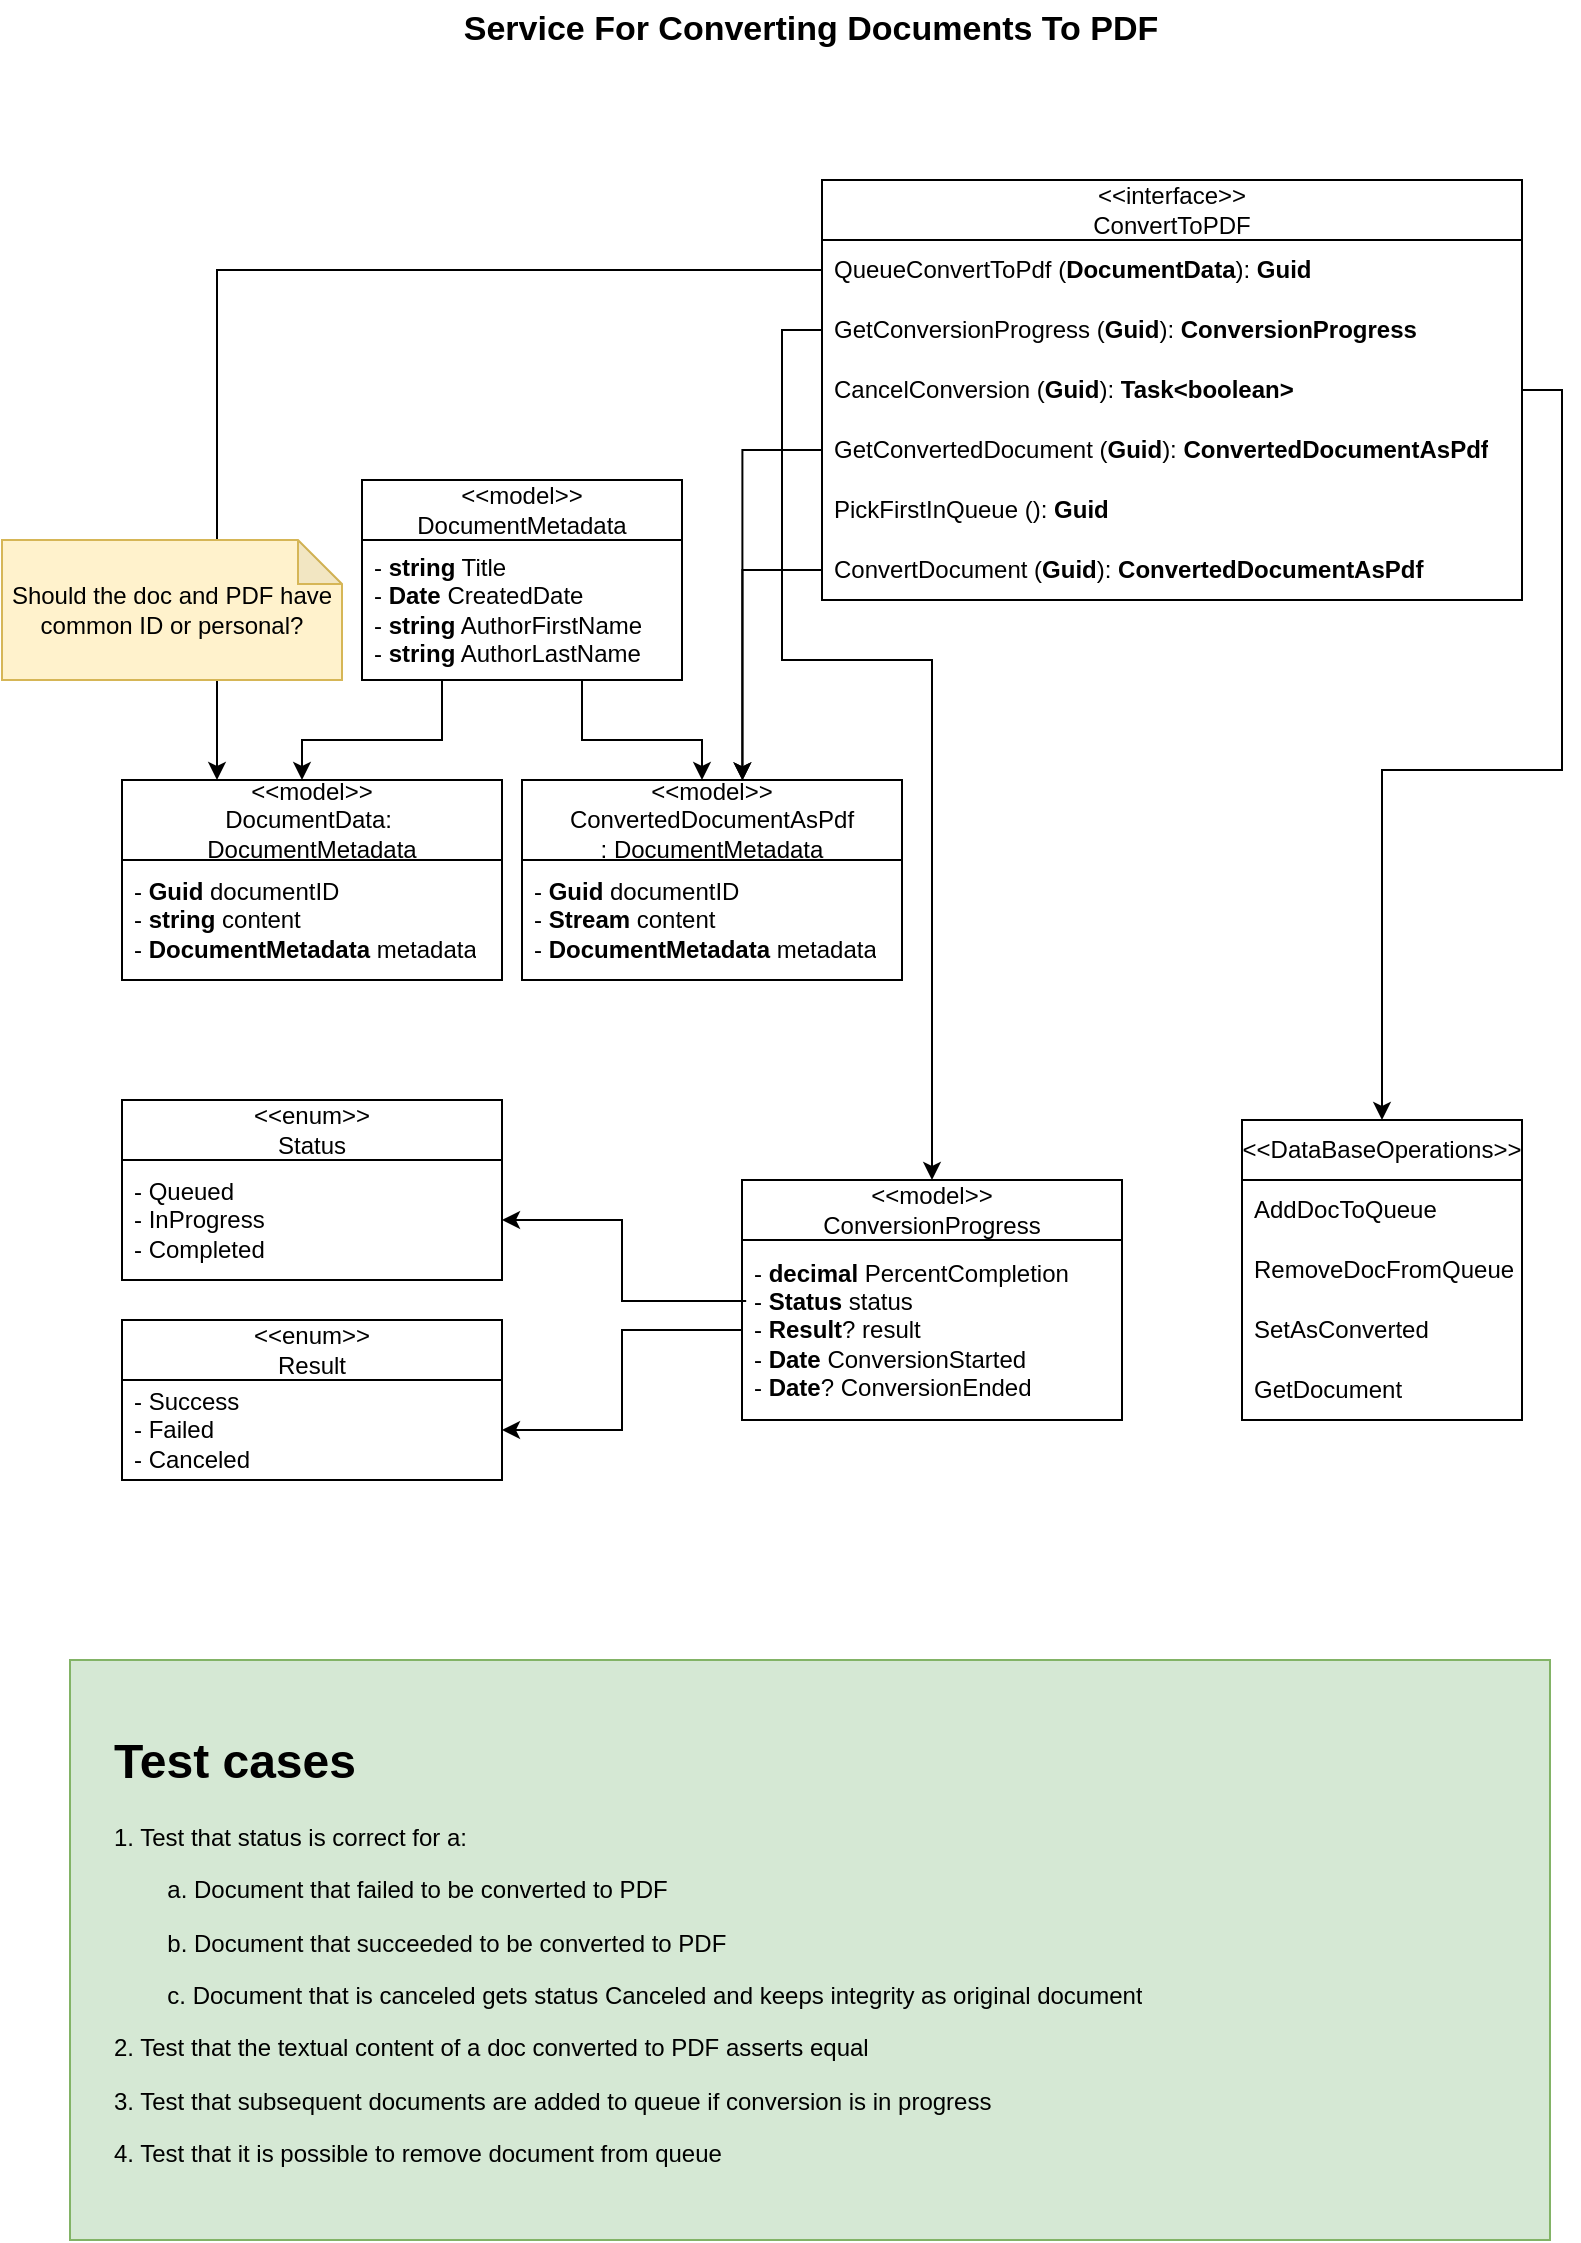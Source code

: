 <mxfile version="24.7.16">
  <diagram name="Page-1" id="3flFgjHRNipA20K3kDpv">
    <mxGraphModel dx="1283" dy="856" grid="1" gridSize="10" guides="1" tooltips="1" connect="1" arrows="1" fold="1" page="1" pageScale="1" pageWidth="827" pageHeight="1169" math="0" shadow="0">
      <root>
        <mxCell id="0" />
        <mxCell id="1" parent="0" />
        <mxCell id="WEo-UJVrCRbUxOVBPFSD-1" value="&amp;lt;&amp;lt;model&amp;gt;&amp;gt;&lt;div&gt;&lt;span style=&quot;text-align: left;&quot;&gt;DocumentData:&amp;nbsp;&lt;/span&gt;&lt;/div&gt;&lt;div&gt;&lt;span style=&quot;text-align: left; background-color: initial;&quot;&gt;DocumentMetadata&lt;/span&gt;&lt;br&gt;&lt;/div&gt;" style="swimlane;fontStyle=0;childLayout=stackLayout;horizontal=1;startSize=40;horizontalStack=0;resizeParent=1;resizeParentMax=0;resizeLast=0;collapsible=1;marginBottom=0;whiteSpace=wrap;html=1;" vertex="1" parent="1">
          <mxGeometry x="70" y="420" width="190" height="100" as="geometry" />
        </mxCell>
        <mxCell id="WEo-UJVrCRbUxOVBPFSD-2" value="&lt;div&gt;- &lt;b&gt;Guid&lt;/b&gt; documentID&lt;/div&gt;- &lt;b&gt;string&lt;/b&gt; content&lt;div&gt;- &lt;b&gt;DocumentMetadata&lt;/b&gt; metadata&lt;/div&gt;" style="text;strokeColor=none;fillColor=none;align=left;verticalAlign=middle;spacingLeft=4;spacingRight=4;overflow=hidden;points=[[0,0.5],[1,0.5]];portConstraint=eastwest;rotatable=0;whiteSpace=wrap;html=1;" vertex="1" parent="WEo-UJVrCRbUxOVBPFSD-1">
          <mxGeometry y="40" width="190" height="60" as="geometry" />
        </mxCell>
        <mxCell id="WEo-UJVrCRbUxOVBPFSD-5" value="&amp;lt;&amp;lt;interface&amp;gt;&amp;gt;&lt;div&gt;ConvertToPDF&lt;/div&gt;" style="swimlane;fontStyle=0;childLayout=stackLayout;horizontal=1;startSize=30;horizontalStack=0;resizeParent=1;resizeParentMax=0;resizeLast=0;collapsible=1;marginBottom=0;whiteSpace=wrap;html=1;" vertex="1" parent="1">
          <mxGeometry x="420" y="120" width="350" height="210" as="geometry" />
        </mxCell>
        <mxCell id="WEo-UJVrCRbUxOVBPFSD-6" value="QueueConvertToPdf (&lt;b&gt;DocumentData&lt;/b&gt;): &lt;b&gt;Guid&lt;/b&gt;" style="text;strokeColor=none;fillColor=none;align=left;verticalAlign=middle;spacingLeft=4;spacingRight=4;overflow=hidden;points=[[0,0.5],[1,0.5]];portConstraint=eastwest;rotatable=0;whiteSpace=wrap;html=1;" vertex="1" parent="WEo-UJVrCRbUxOVBPFSD-5">
          <mxGeometry y="30" width="350" height="30" as="geometry" />
        </mxCell>
        <mxCell id="WEo-UJVrCRbUxOVBPFSD-7" value="GetConversionProgress (&lt;b&gt;Guid&lt;/b&gt;): &lt;b&gt;ConversionProgress&lt;/b&gt;" style="text;strokeColor=none;fillColor=none;align=left;verticalAlign=middle;spacingLeft=4;spacingRight=4;overflow=hidden;points=[[0,0.5],[1,0.5]];portConstraint=eastwest;rotatable=0;whiteSpace=wrap;html=1;" vertex="1" parent="WEo-UJVrCRbUxOVBPFSD-5">
          <mxGeometry y="60" width="350" height="30" as="geometry" />
        </mxCell>
        <mxCell id="WEo-UJVrCRbUxOVBPFSD-8" value="CancelConversion (&lt;b&gt;Guid&lt;/b&gt;): &lt;b&gt;Task&amp;lt;boolean&amp;gt;&lt;/b&gt;" style="text;strokeColor=none;fillColor=none;align=left;verticalAlign=middle;spacingLeft=4;spacingRight=4;overflow=hidden;points=[[0,0.5],[1,0.5]];portConstraint=eastwest;rotatable=0;whiteSpace=wrap;html=1;" vertex="1" parent="WEo-UJVrCRbUxOVBPFSD-5">
          <mxGeometry y="90" width="350" height="30" as="geometry" />
        </mxCell>
        <mxCell id="WEo-UJVrCRbUxOVBPFSD-23" value="GetConvertedDocument (&lt;b&gt;Guid&lt;/b&gt;): &lt;b&gt;ConvertedDocumentAsPdf&lt;/b&gt;" style="text;strokeColor=none;fillColor=none;align=left;verticalAlign=middle;spacingLeft=4;spacingRight=4;overflow=hidden;points=[[0,0.5],[1,0.5]];portConstraint=eastwest;rotatable=0;whiteSpace=wrap;html=1;" vertex="1" parent="WEo-UJVrCRbUxOVBPFSD-5">
          <mxGeometry y="120" width="350" height="30" as="geometry" />
        </mxCell>
        <mxCell id="WEo-UJVrCRbUxOVBPFSD-45" value="PickFirstInQueue (): &lt;b&gt;Guid&lt;/b&gt;" style="text;strokeColor=none;fillColor=none;align=left;verticalAlign=middle;spacingLeft=4;spacingRight=4;overflow=hidden;points=[[0,0.5],[1,0.5]];portConstraint=eastwest;rotatable=0;whiteSpace=wrap;html=1;" vertex="1" parent="WEo-UJVrCRbUxOVBPFSD-5">
          <mxGeometry y="150" width="350" height="30" as="geometry" />
        </mxCell>
        <mxCell id="WEo-UJVrCRbUxOVBPFSD-46" value="ConvertDocument (&lt;b&gt;Guid&lt;/b&gt;): &lt;b&gt;ConvertedDocumentAsPdf&lt;/b&gt;" style="text;strokeColor=none;fillColor=none;align=left;verticalAlign=middle;spacingLeft=4;spacingRight=4;overflow=hidden;points=[[0,0.5],[1,0.5]];portConstraint=eastwest;rotatable=0;whiteSpace=wrap;html=1;" vertex="1" parent="WEo-UJVrCRbUxOVBPFSD-5">
          <mxGeometry y="180" width="350" height="30" as="geometry" />
        </mxCell>
        <mxCell id="WEo-UJVrCRbUxOVBPFSD-9" value="&lt;b&gt;&lt;font style=&quot;font-size: 17px;&quot;&gt;Service For Converting Documents To PDF&lt;/font&gt;&lt;/b&gt;" style="text;html=1;align=center;verticalAlign=middle;resizable=0;points=[];autosize=1;strokeColor=none;fillColor=none;" vertex="1" parent="1">
          <mxGeometry x="229" y="30" width="370" height="30" as="geometry" />
        </mxCell>
        <mxCell id="WEo-UJVrCRbUxOVBPFSD-10" value="&amp;lt;&amp;lt;model&amp;gt;&amp;gt;&lt;div&gt;&lt;span style=&quot;text-align: left;&quot;&gt;ConversionProgress&lt;/span&gt;&lt;br&gt;&lt;/div&gt;" style="swimlane;fontStyle=0;childLayout=stackLayout;horizontal=1;startSize=30;horizontalStack=0;resizeParent=1;resizeParentMax=0;resizeLast=0;collapsible=1;marginBottom=0;whiteSpace=wrap;html=1;" vertex="1" parent="1">
          <mxGeometry x="380" y="620" width="190" height="120" as="geometry" />
        </mxCell>
        <mxCell id="WEo-UJVrCRbUxOVBPFSD-11" value="- &lt;b&gt;decimal&lt;/b&gt; PercentCompletion&lt;div&gt;- &lt;b&gt;Status&lt;/b&gt; status&lt;/div&gt;&lt;div&gt;- &lt;b&gt;Result&lt;/b&gt;? result&lt;/div&gt;&lt;div&gt;- &lt;b&gt;Date&lt;/b&gt; ConversionStarted&lt;/div&gt;&lt;div&gt;- &lt;b&gt;Date&lt;/b&gt;? ConversionEnded&lt;/div&gt;" style="text;strokeColor=none;fillColor=none;align=left;verticalAlign=middle;spacingLeft=4;spacingRight=4;overflow=hidden;points=[[0,0.5],[1,0.5]];portConstraint=eastwest;rotatable=0;whiteSpace=wrap;html=1;" vertex="1" parent="WEo-UJVrCRbUxOVBPFSD-10">
          <mxGeometry y="30" width="190" height="90" as="geometry" />
        </mxCell>
        <mxCell id="WEo-UJVrCRbUxOVBPFSD-12" value="&amp;lt;&amp;lt;enum&amp;gt;&amp;gt;&lt;div&gt;&lt;span style=&quot;text-align: left;&quot;&gt;Status&lt;/span&gt;&lt;br&gt;&lt;/div&gt;" style="swimlane;fontStyle=0;childLayout=stackLayout;horizontal=1;startSize=30;horizontalStack=0;resizeParent=1;resizeParentMax=0;resizeLast=0;collapsible=1;marginBottom=0;whiteSpace=wrap;html=1;" vertex="1" parent="1">
          <mxGeometry x="70" y="580" width="190" height="90" as="geometry" />
        </mxCell>
        <mxCell id="WEo-UJVrCRbUxOVBPFSD-13" value="&lt;div&gt;- Queued&lt;/div&gt;&lt;div&gt;- InProgress&lt;/div&gt;&lt;div&gt;- Completed&lt;/div&gt;" style="text;strokeColor=none;fillColor=none;align=left;verticalAlign=middle;spacingLeft=4;spacingRight=4;overflow=hidden;points=[[0,0.5],[1,0.5]];portConstraint=eastwest;rotatable=0;whiteSpace=wrap;html=1;" vertex="1" parent="WEo-UJVrCRbUxOVBPFSD-12">
          <mxGeometry y="30" width="190" height="60" as="geometry" />
        </mxCell>
        <mxCell id="WEo-UJVrCRbUxOVBPFSD-14" value="&amp;lt;&amp;lt;enum&amp;gt;&amp;gt;&lt;div&gt;&lt;span style=&quot;text-align: left;&quot;&gt;Result&lt;/span&gt;&lt;br&gt;&lt;/div&gt;" style="swimlane;fontStyle=0;childLayout=stackLayout;horizontal=1;startSize=30;horizontalStack=0;resizeParent=1;resizeParentMax=0;resizeLast=0;collapsible=1;marginBottom=0;whiteSpace=wrap;html=1;" vertex="1" parent="1">
          <mxGeometry x="70" y="690" width="190" height="80" as="geometry" />
        </mxCell>
        <mxCell id="WEo-UJVrCRbUxOVBPFSD-15" value="&lt;div&gt;- Success&lt;/div&gt;&lt;div&gt;- Failed&lt;/div&gt;&lt;div&gt;- Canceled&lt;/div&gt;" style="text;strokeColor=none;fillColor=none;align=left;verticalAlign=middle;spacingLeft=4;spacingRight=4;overflow=hidden;points=[[0,0.5],[1,0.5]];portConstraint=eastwest;rotatable=0;whiteSpace=wrap;html=1;" vertex="1" parent="WEo-UJVrCRbUxOVBPFSD-14">
          <mxGeometry y="30" width="190" height="50" as="geometry" />
        </mxCell>
        <mxCell id="WEo-UJVrCRbUxOVBPFSD-24" value="&amp;lt;&amp;lt;model&amp;gt;&amp;gt;&lt;div&gt;&lt;span style=&quot;text-align: left;&quot;&gt;ConvertedDocumentAsPdf :&amp;nbsp;&lt;/span&gt;&lt;span style=&quot;text-align: left; background-color: initial;&quot;&gt;DocumentMetadata&lt;/span&gt;&lt;br&gt;&lt;/div&gt;" style="swimlane;fontStyle=0;childLayout=stackLayout;horizontal=1;startSize=40;horizontalStack=0;resizeParent=1;resizeParentMax=0;resizeLast=0;collapsible=1;marginBottom=0;whiteSpace=wrap;html=1;" vertex="1" parent="1">
          <mxGeometry x="270" y="420" width="190" height="100" as="geometry" />
        </mxCell>
        <mxCell id="WEo-UJVrCRbUxOVBPFSD-25" value="&lt;div&gt;- &lt;b&gt;Guid&lt;/b&gt; documentID&lt;/div&gt;- &lt;b&gt;Stream&lt;/b&gt; content&lt;div&gt;- &lt;b&gt;DocumentMetadata&lt;/b&gt; metadata&lt;/div&gt;" style="text;strokeColor=none;fillColor=none;align=left;verticalAlign=middle;spacingLeft=4;spacingRight=4;overflow=hidden;points=[[0,0.5],[1,0.5]];portConstraint=eastwest;rotatable=0;whiteSpace=wrap;html=1;" vertex="1" parent="WEo-UJVrCRbUxOVBPFSD-24">
          <mxGeometry y="40" width="190" height="60" as="geometry" />
        </mxCell>
        <mxCell id="WEo-UJVrCRbUxOVBPFSD-26" value="&amp;lt;&amp;lt;model&amp;gt;&amp;gt;&lt;div&gt;&lt;span style=&quot;text-align: left;&quot;&gt;DocumentMetadata&lt;/span&gt;&lt;br&gt;&lt;/div&gt;" style="swimlane;fontStyle=0;childLayout=stackLayout;horizontal=1;startSize=30;horizontalStack=0;resizeParent=1;resizeParentMax=0;resizeLast=0;collapsible=1;marginBottom=0;whiteSpace=wrap;html=1;" vertex="1" parent="1">
          <mxGeometry x="190" y="270" width="160" height="100" as="geometry" />
        </mxCell>
        <mxCell id="WEo-UJVrCRbUxOVBPFSD-27" value="&lt;div&gt;- &lt;b&gt;string&lt;/b&gt; Title&lt;/div&gt;&lt;div&gt;- &lt;b&gt;Date&lt;/b&gt; CreatedDate&lt;/div&gt;&lt;div&gt;- &lt;b&gt;string&lt;/b&gt; AuthorFirstName&lt;/div&gt;&lt;div&gt;- &lt;b&gt;string&lt;/b&gt; AuthorLastName&lt;/div&gt;" style="text;strokeColor=none;fillColor=none;align=left;verticalAlign=middle;spacingLeft=4;spacingRight=4;overflow=hidden;points=[[0,0.5],[1,0.5]];portConstraint=eastwest;rotatable=0;whiteSpace=wrap;html=1;" vertex="1" parent="WEo-UJVrCRbUxOVBPFSD-26">
          <mxGeometry y="30" width="160" height="70" as="geometry" />
        </mxCell>
        <mxCell id="WEo-UJVrCRbUxOVBPFSD-32" style="edgeStyle=orthogonalEdgeStyle;rounded=0;orthogonalLoop=1;jettySize=auto;html=1;entryX=1;entryY=0.5;entryDx=0;entryDy=0;" edge="1" parent="1" source="WEo-UJVrCRbUxOVBPFSD-11" target="WEo-UJVrCRbUxOVBPFSD-15">
          <mxGeometry relative="1" as="geometry" />
        </mxCell>
        <mxCell id="WEo-UJVrCRbUxOVBPFSD-33" style="edgeStyle=orthogonalEdgeStyle;rounded=0;orthogonalLoop=1;jettySize=auto;html=1;entryX=1;entryY=0.5;entryDx=0;entryDy=0;exitX=0.011;exitY=0.339;exitDx=0;exitDy=0;exitPerimeter=0;" edge="1" parent="1" source="WEo-UJVrCRbUxOVBPFSD-11" target="WEo-UJVrCRbUxOVBPFSD-13">
          <mxGeometry relative="1" as="geometry" />
        </mxCell>
        <mxCell id="WEo-UJVrCRbUxOVBPFSD-34" style="edgeStyle=orthogonalEdgeStyle;rounded=0;orthogonalLoop=1;jettySize=auto;html=1;" edge="1" parent="1" source="WEo-UJVrCRbUxOVBPFSD-27" target="WEo-UJVrCRbUxOVBPFSD-1">
          <mxGeometry relative="1" as="geometry">
            <Array as="points">
              <mxPoint x="230" y="400" />
              <mxPoint x="160" y="400" />
            </Array>
          </mxGeometry>
        </mxCell>
        <mxCell id="WEo-UJVrCRbUxOVBPFSD-35" style="edgeStyle=orthogonalEdgeStyle;rounded=0;orthogonalLoop=1;jettySize=auto;html=1;" edge="1" parent="1" source="WEo-UJVrCRbUxOVBPFSD-27" target="WEo-UJVrCRbUxOVBPFSD-24">
          <mxGeometry relative="1" as="geometry">
            <Array as="points">
              <mxPoint x="300" y="400" />
              <mxPoint x="360" y="400" />
            </Array>
          </mxGeometry>
        </mxCell>
        <mxCell id="WEo-UJVrCRbUxOVBPFSD-39" value="" style="rounded=0;whiteSpace=wrap;html=1;fillColor=#d5e8d4;strokeColor=#82b366;" vertex="1" parent="1">
          <mxGeometry x="44" y="860" width="740" height="290" as="geometry" />
        </mxCell>
        <mxCell id="WEo-UJVrCRbUxOVBPFSD-40" value="&lt;h1 style=&quot;margin-top: 0px;&quot;&gt;Test cases&lt;/h1&gt;&lt;p&gt;1. Test that status is correct for a:&lt;/p&gt;&lt;p&gt;&lt;span style=&quot;white-space: pre;&quot;&gt;&#x9;&lt;/span&gt;a. Document that failed to be converted to PDF&lt;br&gt;&lt;/p&gt;&lt;p&gt;&lt;span style=&quot;white-space: pre;&quot;&gt;&#x9;&lt;/span&gt;b. Document that succeeded to be converted to PDF&lt;br&gt;&lt;/p&gt;&lt;p&gt;&lt;span style=&quot;white-space: pre;&quot;&gt;&#x9;&lt;/span&gt;c. Document that is canceled gets status Canceled and keeps integrity as original document&lt;br&gt;&lt;/p&gt;&lt;p&gt;2. Test that the textual content of a doc converted to PDF asserts equal&lt;/p&gt;&lt;p&gt;3. Test that subsequent documents are added to queue if conversion is in progress&lt;/p&gt;&lt;p&gt;4. Test that it is possible to remove document from queue&lt;/p&gt;" style="text;html=1;whiteSpace=wrap;overflow=hidden;rounded=0;" vertex="1" parent="1">
          <mxGeometry x="64" y="890" width="700" height="250" as="geometry" />
        </mxCell>
        <mxCell id="WEo-UJVrCRbUxOVBPFSD-41" value="&amp;lt;&amp;lt;DataBaseOperations&amp;gt;&amp;gt;" style="swimlane;fontStyle=0;childLayout=stackLayout;horizontal=1;startSize=30;horizontalStack=0;resizeParent=1;resizeParentMax=0;resizeLast=0;collapsible=1;marginBottom=0;whiteSpace=wrap;html=1;" vertex="1" parent="1">
          <mxGeometry x="630" y="590" width="140" height="150" as="geometry" />
        </mxCell>
        <mxCell id="WEo-UJVrCRbUxOVBPFSD-42" value="AddDocToQueue" style="text;strokeColor=none;fillColor=none;align=left;verticalAlign=middle;spacingLeft=4;spacingRight=4;overflow=hidden;points=[[0,0.5],[1,0.5]];portConstraint=eastwest;rotatable=0;whiteSpace=wrap;html=1;" vertex="1" parent="WEo-UJVrCRbUxOVBPFSD-41">
          <mxGeometry y="30" width="140" height="30" as="geometry" />
        </mxCell>
        <mxCell id="WEo-UJVrCRbUxOVBPFSD-43" value="RemoveDocFromQueue" style="text;strokeColor=none;fillColor=none;align=left;verticalAlign=middle;spacingLeft=4;spacingRight=4;overflow=hidden;points=[[0,0.5],[1,0.5]];portConstraint=eastwest;rotatable=0;whiteSpace=wrap;html=1;" vertex="1" parent="WEo-UJVrCRbUxOVBPFSD-41">
          <mxGeometry y="60" width="140" height="30" as="geometry" />
        </mxCell>
        <mxCell id="WEo-UJVrCRbUxOVBPFSD-44" value="SetAsConverted" style="text;strokeColor=none;fillColor=none;align=left;verticalAlign=middle;spacingLeft=4;spacingRight=4;overflow=hidden;points=[[0,0.5],[1,0.5]];portConstraint=eastwest;rotatable=0;whiteSpace=wrap;html=1;" vertex="1" parent="WEo-UJVrCRbUxOVBPFSD-41">
          <mxGeometry y="90" width="140" height="30" as="geometry" />
        </mxCell>
        <mxCell id="WEo-UJVrCRbUxOVBPFSD-47" value="GetDocument" style="text;strokeColor=none;fillColor=none;align=left;verticalAlign=middle;spacingLeft=4;spacingRight=4;overflow=hidden;points=[[0,0.5],[1,0.5]];portConstraint=eastwest;rotatable=0;whiteSpace=wrap;html=1;" vertex="1" parent="WEo-UJVrCRbUxOVBPFSD-41">
          <mxGeometry y="120" width="140" height="30" as="geometry" />
        </mxCell>
        <mxCell id="WEo-UJVrCRbUxOVBPFSD-48" style="edgeStyle=orthogonalEdgeStyle;rounded=0;orthogonalLoop=1;jettySize=auto;html=1;entryX=0.5;entryY=0;entryDx=0;entryDy=0;" edge="1" parent="1" source="WEo-UJVrCRbUxOVBPFSD-8" target="WEo-UJVrCRbUxOVBPFSD-41">
          <mxGeometry relative="1" as="geometry" />
        </mxCell>
        <mxCell id="WEo-UJVrCRbUxOVBPFSD-50" style="edgeStyle=orthogonalEdgeStyle;rounded=0;orthogonalLoop=1;jettySize=auto;html=1;entryX=0.25;entryY=0;entryDx=0;entryDy=0;" edge="1" parent="1" source="WEo-UJVrCRbUxOVBPFSD-6" target="WEo-UJVrCRbUxOVBPFSD-1">
          <mxGeometry relative="1" as="geometry" />
        </mxCell>
        <mxCell id="WEo-UJVrCRbUxOVBPFSD-28" value="Should the doc and PDF have common ID or personal?" style="shape=note;whiteSpace=wrap;html=1;backgroundOutline=1;darkOpacity=0.05;fillColor=#fff2cc;strokeColor=#d6b656;size=22;" vertex="1" parent="1">
          <mxGeometry x="10" y="300" width="170" height="70" as="geometry" />
        </mxCell>
        <mxCell id="WEo-UJVrCRbUxOVBPFSD-52" style="edgeStyle=orthogonalEdgeStyle;rounded=0;orthogonalLoop=1;jettySize=auto;html=1;entryX=0.5;entryY=0;entryDx=0;entryDy=0;" edge="1" parent="1" source="WEo-UJVrCRbUxOVBPFSD-7" target="WEo-UJVrCRbUxOVBPFSD-10">
          <mxGeometry relative="1" as="geometry">
            <Array as="points">
              <mxPoint x="400" y="195" />
              <mxPoint x="400" y="360" />
              <mxPoint x="475" y="360" />
            </Array>
          </mxGeometry>
        </mxCell>
        <mxCell id="WEo-UJVrCRbUxOVBPFSD-53" style="edgeStyle=orthogonalEdgeStyle;rounded=0;orthogonalLoop=1;jettySize=auto;html=1;entryX=0.58;entryY=0.002;entryDx=0;entryDy=0;entryPerimeter=0;" edge="1" parent="1" source="WEo-UJVrCRbUxOVBPFSD-23" target="WEo-UJVrCRbUxOVBPFSD-24">
          <mxGeometry relative="1" as="geometry" />
        </mxCell>
        <mxCell id="WEo-UJVrCRbUxOVBPFSD-54" style="edgeStyle=orthogonalEdgeStyle;rounded=0;orthogonalLoop=1;jettySize=auto;html=1;entryX=0.58;entryY=0.002;entryDx=0;entryDy=0;entryPerimeter=0;" edge="1" parent="1" source="WEo-UJVrCRbUxOVBPFSD-46" target="WEo-UJVrCRbUxOVBPFSD-24">
          <mxGeometry relative="1" as="geometry" />
        </mxCell>
      </root>
    </mxGraphModel>
  </diagram>
</mxfile>
